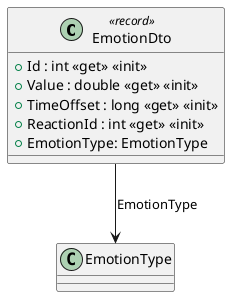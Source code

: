 @startuml
class EmotionDto <<record>> {
    + Id : int <<get>> <<init>>
    + Value : double <<get>> <<init>>
    + TimeOffset : long <<get>> <<init>>
    + ReactionId : int <<get>> <<init>>
    + EmotionType: EmotionType
}
EmotionDto --> EmotionType : "EmotionType"
@enduml

